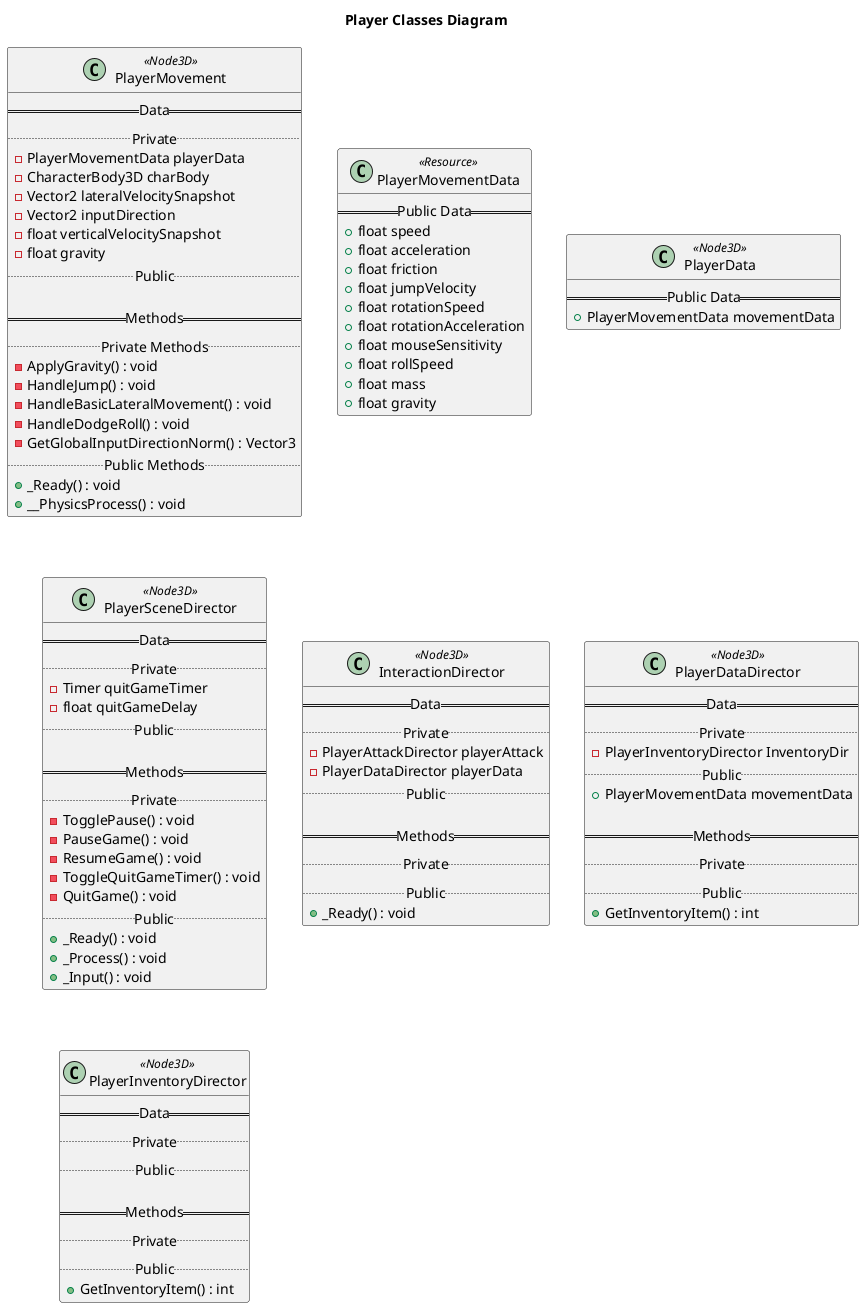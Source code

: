 @startuml Player Classes

title Player Classes Diagram

class PlayerMovement <<Node3D>>{
    == Data ==
    .. Private ..
    - PlayerMovementData playerData
    - CharacterBody3D charBody
    - Vector2 lateralVelocitySnapshot
    - Vector2 inputDirection
    - float verticalVelocitySnapshot
    - float gravity
    .. Public ..

    == Methods ==
    .. Private Methods ..
    - ApplyGravity() : void
    - HandleJump() : void
    - HandleBasicLateralMovement() : void
    - HandleDodgeRoll() : void
    - GetGlobalInputDirectionNorm() : Vector3
    .. Public Methods ..
    + _Ready() : void
    + __PhysicsProcess() : void
}

class PlayerMovementData <<Resource>> {
    == Public Data ==
    + float speed
    + float acceleration
    + float friction
    + float jumpVelocity
    + float rotationSpeed
    + float rotationAcceleration
    + float mouseSensitivity
    + float rollSpeed
    + float mass
    + float gravity
}

class PlayerData <<Node3D>>{
    == Public Data ==
    + PlayerMovementData movementData
}

class PlayerSceneDirector <<Node3D>>{
    == Data ==
    .. Private ..
    - Timer quitGameTimer
    - float quitGameDelay
    .. Public ..

    == Methods ==
    .. Private ..
    - TogglePause() : void
    - PauseGame() : void
    - ResumeGame() : void
    - ToggleQuitGameTimer() : void
    - QuitGame() : void
    .. Public ..
    + _Ready() : void
    + _Process() : void
    + _Input() : void
}

class InteractionDirector <<Node3D>>{
    == Data ==
    .. Private ..
    - PlayerAttackDirector playerAttack
    - PlayerDataDirector playerData
    .. Public ..

    == Methods ==
    .. Private ..
    .. Public ..
    + _Ready() : void
}

class PlayerDataDirector <<Node3D>>{
    == Data ==
    .. Private ..
    - PlayerInventoryDirector InventoryDir
    .. Public ..
    + PlayerMovementData movementData

    == Methods ==
    .. Private ..
    .. Public ..
    + GetInventoryItem() : int
}

class PlayerInventoryDirector <<Node3D>>{
    == Data ==
    .. Private ..
    .. Public ..

    == Methods ==
    .. Private ..
    .. Public ..
    + GetInventoryItem() : int
}

@enduml